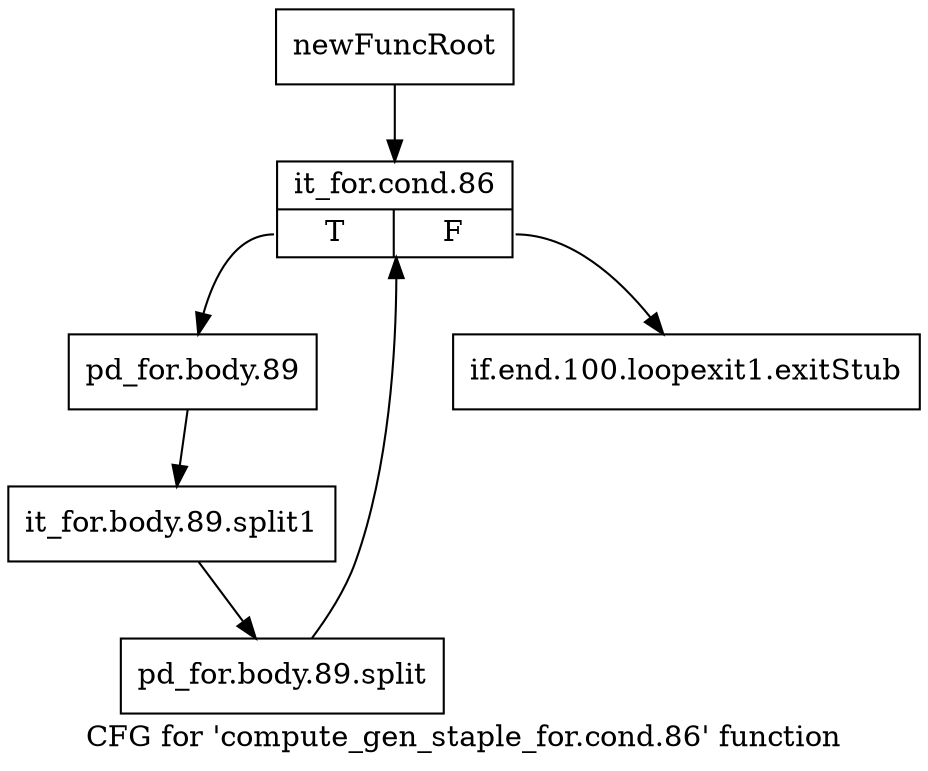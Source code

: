 digraph "CFG for 'compute_gen_staple_for.cond.86' function" {
	label="CFG for 'compute_gen_staple_for.cond.86' function";

	Node0x1a820e0 [shape=record,label="{newFuncRoot}"];
	Node0x1a820e0 -> Node0x1a82180;
	Node0x1a82130 [shape=record,label="{if.end.100.loopexit1.exitStub}"];
	Node0x1a82180 [shape=record,label="{it_for.cond.86|{<s0>T|<s1>F}}"];
	Node0x1a82180:s0 -> Node0x1a821d0;
	Node0x1a82180:s1 -> Node0x1a82130;
	Node0x1a821d0 [shape=record,label="{pd_for.body.89}"];
	Node0x1a821d0 -> Node0x1c8bf50;
	Node0x1c8bf50 [shape=record,label="{it_for.body.89.split1}"];
	Node0x1c8bf50 -> Node0x1c8c2b0;
	Node0x1c8c2b0 [shape=record,label="{pd_for.body.89.split}"];
	Node0x1c8c2b0 -> Node0x1a82180;
}
